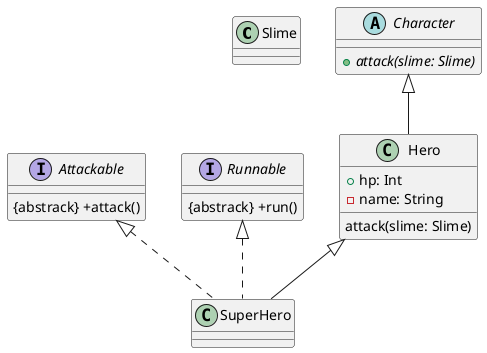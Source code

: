 @startuml
'https://plantuml.com/class-diagram
'scale 2
class Slime
class Hero extends Character {
    + hp: Int
    - name: String

    attack(slime: Slime)
}

class SuperHero extends Hero implements Attackable, Runnable

abstract class Character {
    {abstract} +attack(slime: Slime)
}

interface Attackable {
    {abstrack} +attack()
}

interface Runnable {
    {abstrack} +run()
}

@enduml